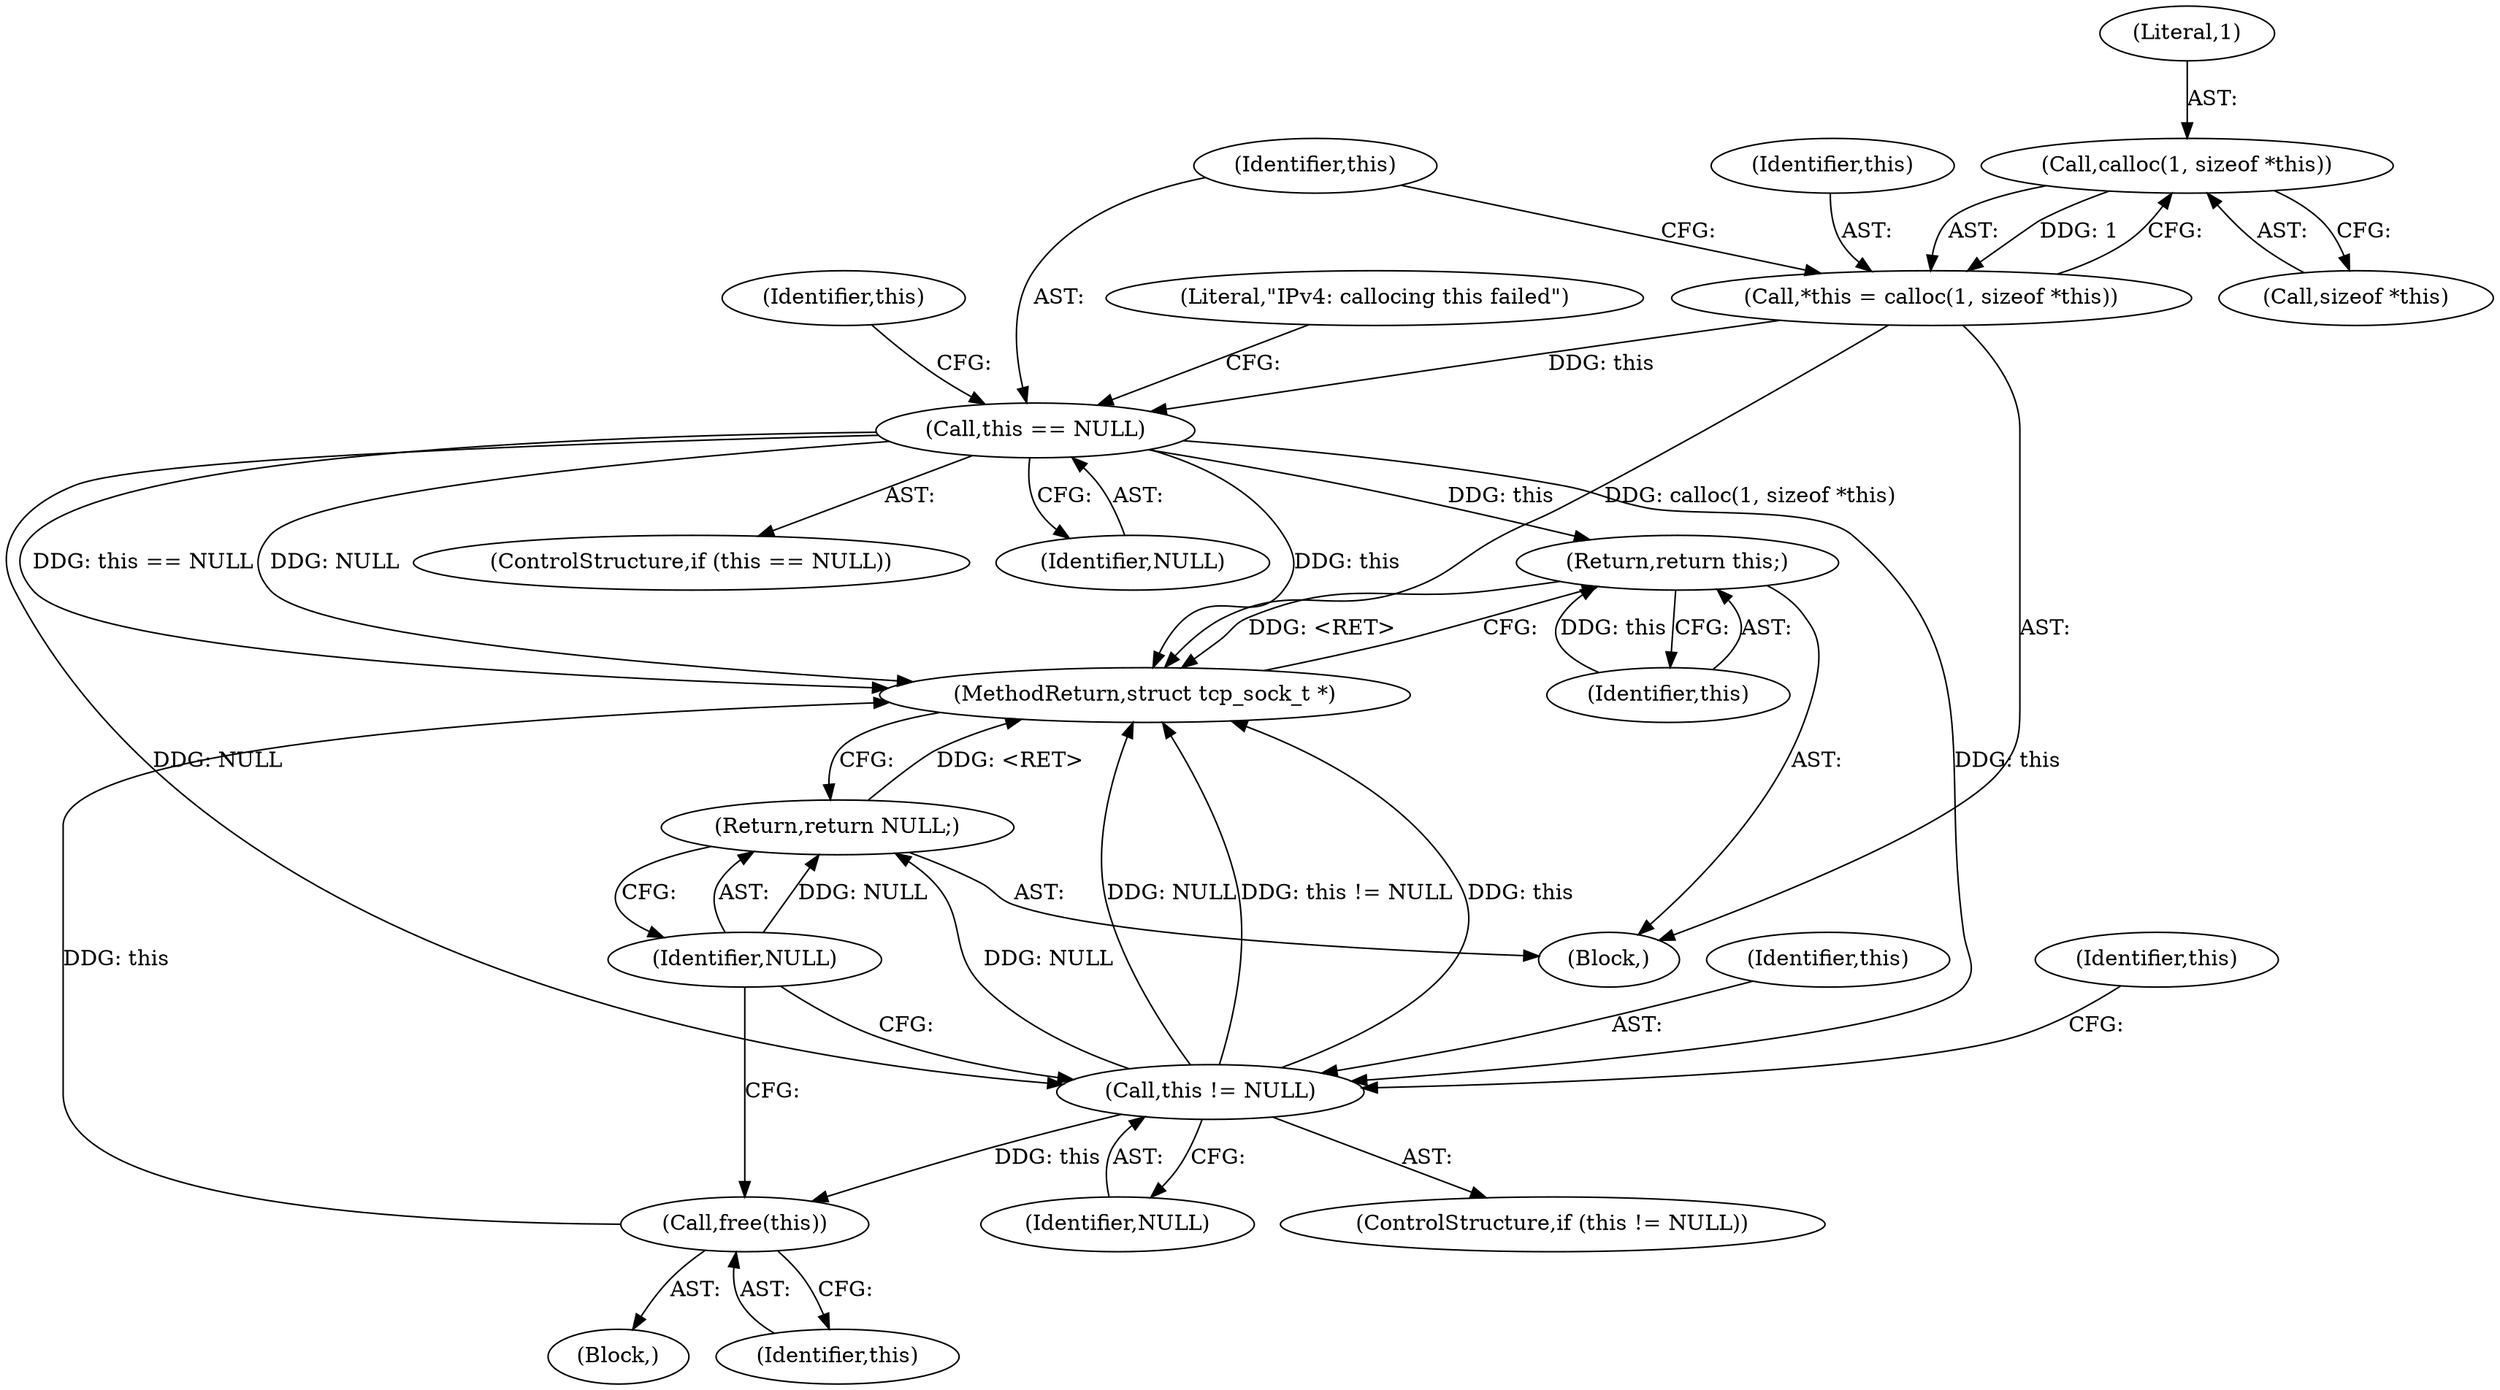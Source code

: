 digraph "0_ippusbxd_46844402bca7a38fc224483ba6f0a93c4613203f_1@API" {
"1000110" [label="(Call,calloc(1, sizeof *this))"];
"1000108" [label="(Call,*this = calloc(1, sizeof *this))"];
"1000116" [label="(Call,this == NULL)"];
"1000208" [label="(Return,return this;)"];
"1000212" [label="(Call,this != NULL)"];
"1000228" [label="(Call,free(this))"];
"1000230" [label="(Return,return NULL;)"];
"1000232" [label="(MethodReturn,struct tcp_sock_t *)"];
"1000230" [label="(Return,return NULL;)"];
"1000109" [label="(Identifier,this)"];
"1000112" [label="(Call,sizeof *this)"];
"1000115" [label="(ControlStructure,if (this == NULL))"];
"1000116" [label="(Call,this == NULL)"];
"1000110" [label="(Call,calloc(1, sizeof *this))"];
"1000118" [label="(Identifier,NULL)"];
"1000213" [label="(Identifier,this)"];
"1000111" [label="(Literal,1)"];
"1000121" [label="(Literal,\"IPv4: callocing this failed\")"];
"1000209" [label="(Identifier,this)"];
"1000228" [label="(Call,free(this))"];
"1000117" [label="(Identifier,this)"];
"1000212" [label="(Call,this != NULL)"];
"1000211" [label="(ControlStructure,if (this != NULL))"];
"1000231" [label="(Identifier,NULL)"];
"1000214" [label="(Identifier,NULL)"];
"1000219" [label="(Identifier,this)"];
"1000215" [label="(Block,)"];
"1000229" [label="(Identifier,this)"];
"1000106" [label="(Block,)"];
"1000125" [label="(Identifier,this)"];
"1000208" [label="(Return,return this;)"];
"1000108" [label="(Call,*this = calloc(1, sizeof *this))"];
"1000110" -> "1000108"  [label="AST: "];
"1000110" -> "1000112"  [label="CFG: "];
"1000111" -> "1000110"  [label="AST: "];
"1000112" -> "1000110"  [label="AST: "];
"1000108" -> "1000110"  [label="CFG: "];
"1000110" -> "1000108"  [label="DDG: 1"];
"1000108" -> "1000106"  [label="AST: "];
"1000109" -> "1000108"  [label="AST: "];
"1000117" -> "1000108"  [label="CFG: "];
"1000108" -> "1000232"  [label="DDG: calloc(1, sizeof *this)"];
"1000108" -> "1000116"  [label="DDG: this"];
"1000116" -> "1000115"  [label="AST: "];
"1000116" -> "1000118"  [label="CFG: "];
"1000117" -> "1000116"  [label="AST: "];
"1000118" -> "1000116"  [label="AST: "];
"1000121" -> "1000116"  [label="CFG: "];
"1000125" -> "1000116"  [label="CFG: "];
"1000116" -> "1000232"  [label="DDG: NULL"];
"1000116" -> "1000232"  [label="DDG: this"];
"1000116" -> "1000232"  [label="DDG: this == NULL"];
"1000116" -> "1000208"  [label="DDG: this"];
"1000116" -> "1000212"  [label="DDG: this"];
"1000116" -> "1000212"  [label="DDG: NULL"];
"1000208" -> "1000106"  [label="AST: "];
"1000208" -> "1000209"  [label="CFG: "];
"1000209" -> "1000208"  [label="AST: "];
"1000232" -> "1000208"  [label="CFG: "];
"1000208" -> "1000232"  [label="DDG: <RET>"];
"1000209" -> "1000208"  [label="DDG: this"];
"1000212" -> "1000211"  [label="AST: "];
"1000212" -> "1000214"  [label="CFG: "];
"1000213" -> "1000212"  [label="AST: "];
"1000214" -> "1000212"  [label="AST: "];
"1000219" -> "1000212"  [label="CFG: "];
"1000231" -> "1000212"  [label="CFG: "];
"1000212" -> "1000232"  [label="DDG: NULL"];
"1000212" -> "1000232"  [label="DDG: this != NULL"];
"1000212" -> "1000232"  [label="DDG: this"];
"1000212" -> "1000228"  [label="DDG: this"];
"1000212" -> "1000230"  [label="DDG: NULL"];
"1000228" -> "1000215"  [label="AST: "];
"1000228" -> "1000229"  [label="CFG: "];
"1000229" -> "1000228"  [label="AST: "];
"1000231" -> "1000228"  [label="CFG: "];
"1000228" -> "1000232"  [label="DDG: this"];
"1000230" -> "1000106"  [label="AST: "];
"1000230" -> "1000231"  [label="CFG: "];
"1000231" -> "1000230"  [label="AST: "];
"1000232" -> "1000230"  [label="CFG: "];
"1000230" -> "1000232"  [label="DDG: <RET>"];
"1000231" -> "1000230"  [label="DDG: NULL"];
}
